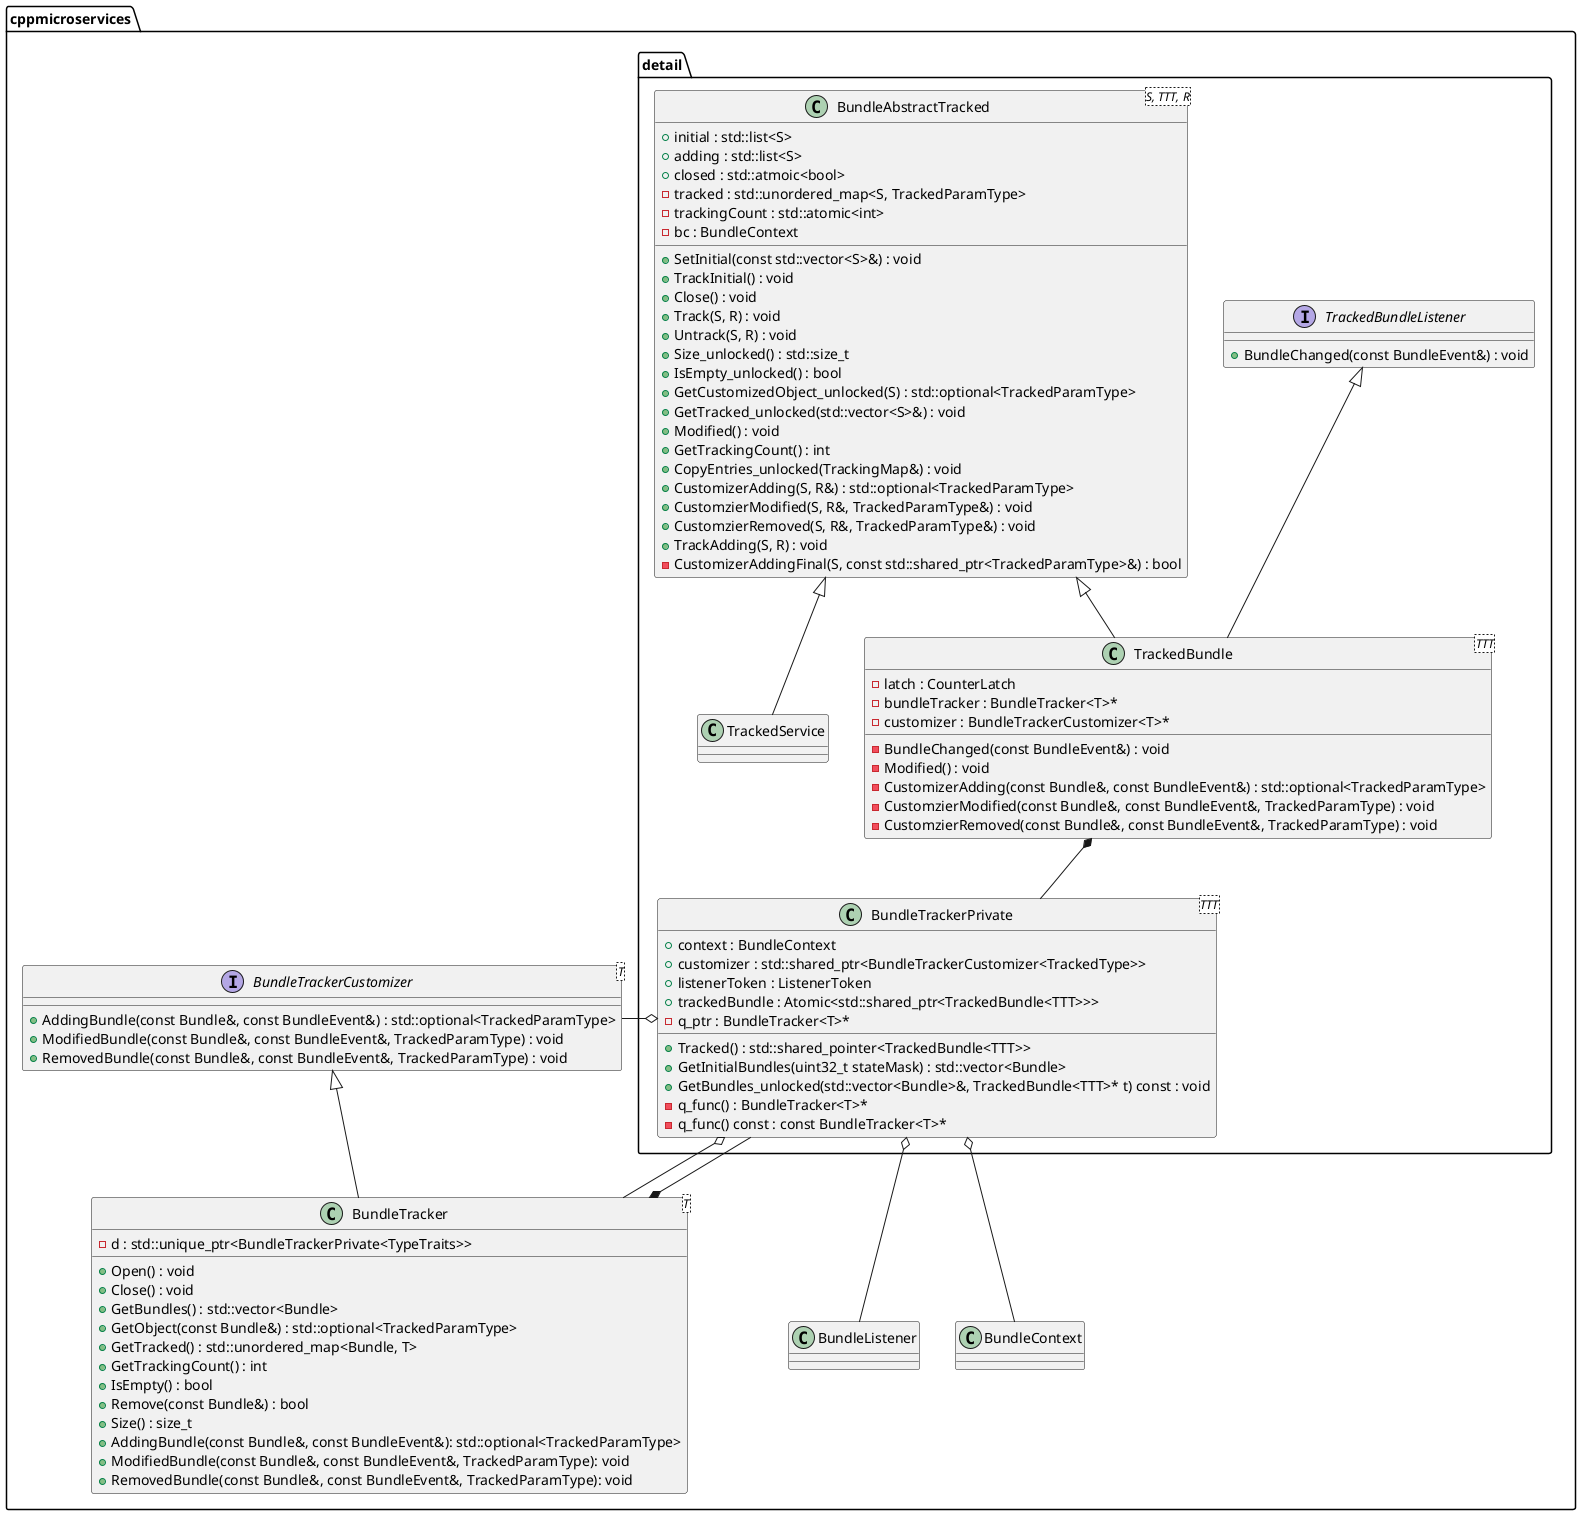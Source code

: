@startuml class_diagram
package cppmicroservices {
    
    class "BundleListener" as BL
    class "BundleContext" as BC

    class "BundleTracker" as BT<T> {
        - d : std::unique_ptr<BundleTrackerPrivate<TypeTraits>>
        + Open() : void
        + Close() : void
        + GetBundles() : std::vector<Bundle>
        + GetObject(const Bundle&) : std::optional<TrackedParamType>
        + GetTracked() : std::unordered_map<Bundle, T>
        + GetTrackingCount() : int
        + IsEmpty() : bool
        + Remove(const Bundle&) : bool
        + Size() : size_t
        + AddingBundle(const Bundle&, const BundleEvent&): std::optional<TrackedParamType>
        + ModifiedBundle(const Bundle&, const BundleEvent&, TrackedParamType): void
        + RemovedBundle(const Bundle&, const BundleEvent&, TrackedParamType): void
    }
    interface "BundleTrackerCustomizer" as BTC<T> {
        + AddingBundle(const Bundle&, const BundleEvent&) : std::optional<TrackedParamType> 
        + ModifiedBundle(const Bundle&, const BundleEvent&, TrackedParamType) : void
        + RemovedBundle(const Bundle&, const BundleEvent&, TrackedParamType) : void
    }
    
    package detail {
        class "BundleTrackerPrivate" as BTP<TTT> {
            + context : BundleContext
            + customizer : std::shared_ptr<BundleTrackerCustomizer<TrackedType>>
            + listenerToken : ListenerToken
            + trackedBundle : Atomic<std::shared_ptr<TrackedBundle<TTT>>>
            + Tracked() : std::shared_pointer<TrackedBundle<TTT>>
            + GetInitialBundles(uint32_t stateMask) : std::vector<Bundle>
            + GetBundles_unlocked(std::vector<Bundle>&, TrackedBundle<TTT>* t) const : void
            - q_func() : BundleTracker<T>*
            - q_func() const : const BundleTracker<T>*
            - q_ptr : BundleTracker<T>*
        }
        interface "TrackedBundleListener" as TBL {
            + BundleChanged(const BundleEvent&) : void
        }
        class "TrackedBundle" as TB<TTT> {
            - latch : CounterLatch
            - bundleTracker : BundleTracker<T>*
            - customizer : BundleTrackerCustomizer<T>*

            - BundleChanged(const BundleEvent&) : void
            - Modified() : void
            - CustomizerAdding(const Bundle&, const BundleEvent&) : std::optional<TrackedParamType>
            - CustomzierModified(const Bundle&, const BundleEvent&, TrackedParamType) : void
            - CustomzierRemoved(const Bundle&, const BundleEvent&, TrackedParamType) : void
        
        }
        class "TrackedService" as TS
        class "BundleAbstractTracked" as BAT <S, TTT, R> {
            + SetInitial(const std::vector~<S>&) : void
            + TrackInitial() : void
            + Close() : void
            + Track(S, R) : void
            + Untrack(S, R) : void
            + Size_unlocked() : std::size_t
            + IsEmpty_unlocked() : bool
            + GetCustomizedObject_unlocked(S) : std::optional<TrackedParamType>
            + GetTracked_unlocked(std::vector~<S>&) : void
            + Modified() : void
            + GetTrackingCount() : int
            + CopyEntries_unlocked(TrackingMap&) : void
            + CustomizerAdding(S, R&) : std::optional<TrackedParamType>
            + CustomzierModified(S, R&, TrackedParamType&) : void
            + CustomzierRemoved(S, R&, TrackedParamType&) : void
            + TrackAdding(S, R) : void
            + initial : std::list~<S>
            + adding : std::list~<S>
            + closed : std::atmoic<bool>
            - tracked : std::unordered_map<S, TrackedParamType>
            - trackingCount : std::atomic<int>
            - bc : BundleContext
            - CustomizerAddingFinal(S, const std::shared_ptr<TrackedParamType>&) : bool
        }
    }
    BTC <|-- BT
    BT *-- BTP
    BTP o-- BT
    BAT <|-- TB
    TBL <|-- TB
    TB *-- BTP
    BTP o-- BC
    BTP o-- BL
    BTP o-- BTC
    BAT <|-- TS

}
@enduml

